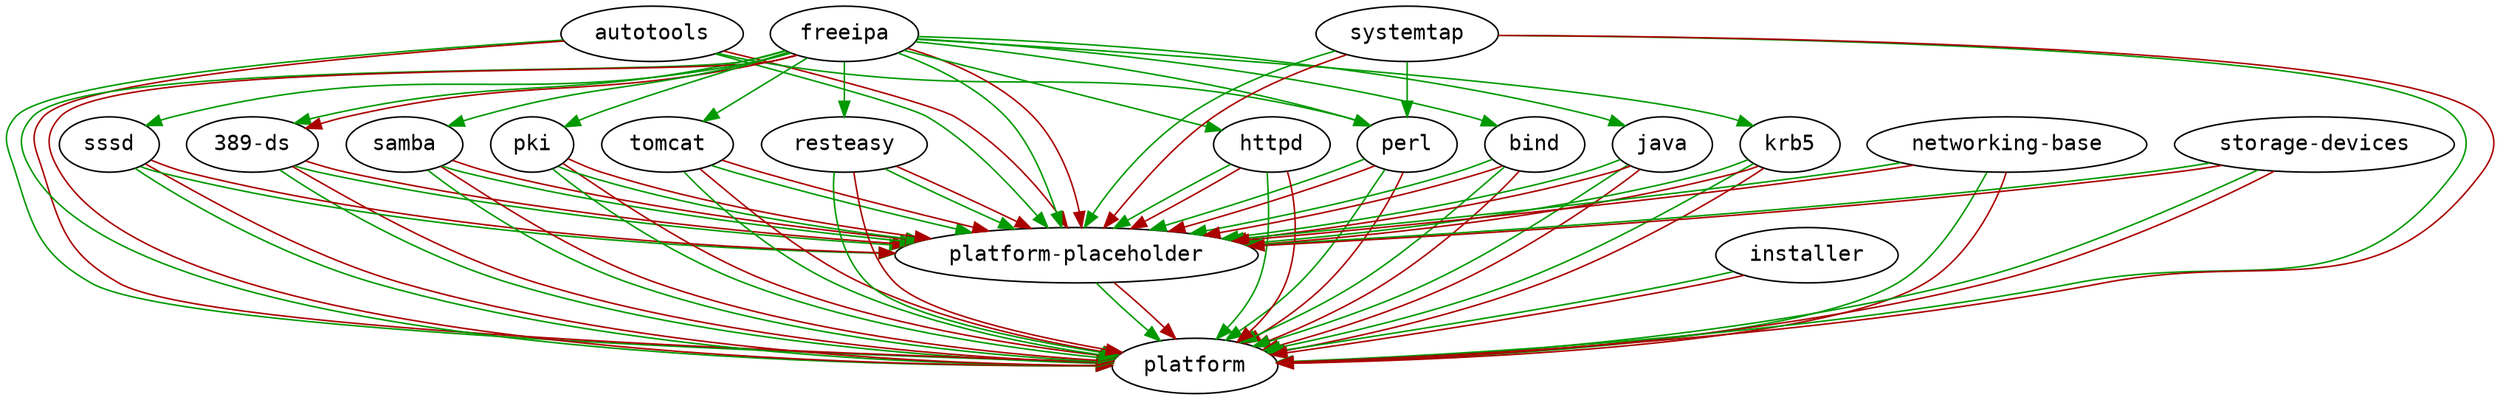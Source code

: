 digraph G {
  node [fontname=monospace];
  "389-ds" -> "platform" [color="#009900"];
  "389-ds" -> "platform-placeholder" [color="#009900"];
  "389-ds" -> "platform" [color="#aa0000"];
  "389-ds" -> "platform-placeholder" [color="#aa0000"];
  "autotools" -> "platform" [color="#009900"];
  "autotools" -> "perl" [color="#009900"];
  "autotools" -> "platform-placeholder" [color="#009900"];
  "autotools" -> "platform" [color="#aa0000"];
  "autotools" -> "platform-placeholder" [color="#aa0000"];
  "bind" -> "platform" [color="#009900"];
  "bind" -> "platform-placeholder" [color="#009900"];
  "bind" -> "platform" [color="#aa0000"];
  "bind" -> "platform-placeholder" [color="#aa0000"];
  "freeipa" -> "platform" [color="#009900"];
  "freeipa" -> "platform-placeholder" [color="#009900"];
  "freeipa" -> "java" [color="#009900"];
  "freeipa" -> "perl" [color="#009900"];
  "freeipa" -> "389-ds" [color="#009900"];
  "freeipa" -> "bind" [color="#009900"];
  "freeipa" -> "krb5" [color="#009900"];
  "freeipa" -> "sssd" [color="#009900"];
  "freeipa" -> "samba" [color="#009900"];
  "freeipa" -> "pki" [color="#009900"];
  "freeipa" -> "tomcat" [color="#009900"];
  "freeipa" -> "resteasy" [color="#009900"];
  "freeipa" -> "httpd" [color="#009900"];
  "freeipa" -> "platform" [color="#aa0000"];
  "freeipa" -> "platform-placeholder" [color="#aa0000"];
  "freeipa" -> "389-ds" [color="#aa0000"];
  "httpd" -> "platform" [color="#009900"];
  "httpd" -> "platform-placeholder" [color="#009900"];
  "httpd" -> "platform" [color="#aa0000"];
  "httpd" -> "platform-placeholder" [color="#aa0000"];
  "installer" -> "platform" [color="#009900"];
  "installer" -> "platform" [color="#aa0000"];
  "java" -> "platform" [color="#009900"];
  "java" -> "platform-placeholder" [color="#009900"];
  "java" -> "platform" [color="#aa0000"];
  "java" -> "platform-placeholder" [color="#aa0000"];
  "krb5" -> "platform" [color="#009900"];
  "krb5" -> "platform-placeholder" [color="#009900"];
  "krb5" -> "platform" [color="#aa0000"];
  "krb5" -> "platform-placeholder" [color="#aa0000"];
  "networking-base" -> "platform" [color="#009900"];
  "networking-base" -> "platform-placeholder" [color="#009900"];
  "networking-base" -> "platform" [color="#aa0000"];
  "networking-base" -> "platform-placeholder" [color="#aa0000"];
  "perl" -> "platform" [color="#009900"];
  "perl" -> "platform-placeholder" [color="#009900"];
  "perl" -> "platform" [color="#aa0000"];
  "perl" -> "platform-placeholder" [color="#aa0000"];
  "pki" -> "platform" [color="#009900"];
  "pki" -> "platform-placeholder" [color="#009900"];
  "pki" -> "platform" [color="#aa0000"];
  "pki" -> "platform-placeholder" [color="#aa0000"];
  "platform-placeholder" -> "platform" [color="#009900"];
  "platform-placeholder" -> "platform" [color="#aa0000"];
  "resteasy" -> "platform" [color="#009900"];
  "resteasy" -> "platform-placeholder" [color="#009900"];
  "resteasy" -> "platform" [color="#aa0000"];
  "resteasy" -> "platform-placeholder" [color="#aa0000"];
  "samba" -> "platform" [color="#009900"];
  "samba" -> "platform-placeholder" [color="#009900"];
  "samba" -> "platform" [color="#aa0000"];
  "samba" -> "platform-placeholder" [color="#aa0000"];
  "sssd" -> "platform" [color="#009900"];
  "sssd" -> "platform-placeholder" [color="#009900"];
  "sssd" -> "platform" [color="#aa0000"];
  "sssd" -> "platform-placeholder" [color="#aa0000"];
  "storage-devices" -> "platform" [color="#009900"];
  "storage-devices" -> "platform-placeholder" [color="#009900"];
  "storage-devices" -> "platform" [color="#aa0000"];
  "storage-devices" -> "platform-placeholder" [color="#aa0000"];
  "systemtap" -> "platform" [color="#009900"];
  "systemtap" -> "perl" [color="#009900"];
  "systemtap" -> "platform-placeholder" [color="#009900"];
  "systemtap" -> "platform" [color="#aa0000"];
  "systemtap" -> "platform-placeholder" [color="#aa0000"];
  "tomcat" -> "platform" [color="#009900"];
  "tomcat" -> "platform-placeholder" [color="#009900"];
  "tomcat" -> "platform" [color="#aa0000"];
  "tomcat" -> "platform-placeholder" [color="#aa0000"];
}
